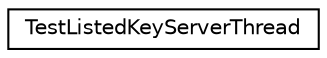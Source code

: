 digraph "Graphical Class Hierarchy"
{
 // INTERACTIVE_SVG=YES
 // LATEX_PDF_SIZE
  edge [fontname="Helvetica",fontsize="10",labelfontname="Helvetica",labelfontsize="10"];
  node [fontname="Helvetica",fontsize="10",shape=record];
  rankdir="LR";
  Node0 [label="TestListedKeyServerThread",height=0.2,width=0.4,color="black", fillcolor="white", style="filled",URL="$classTestListedKeyServerThread.html",tooltip=" "];
}
